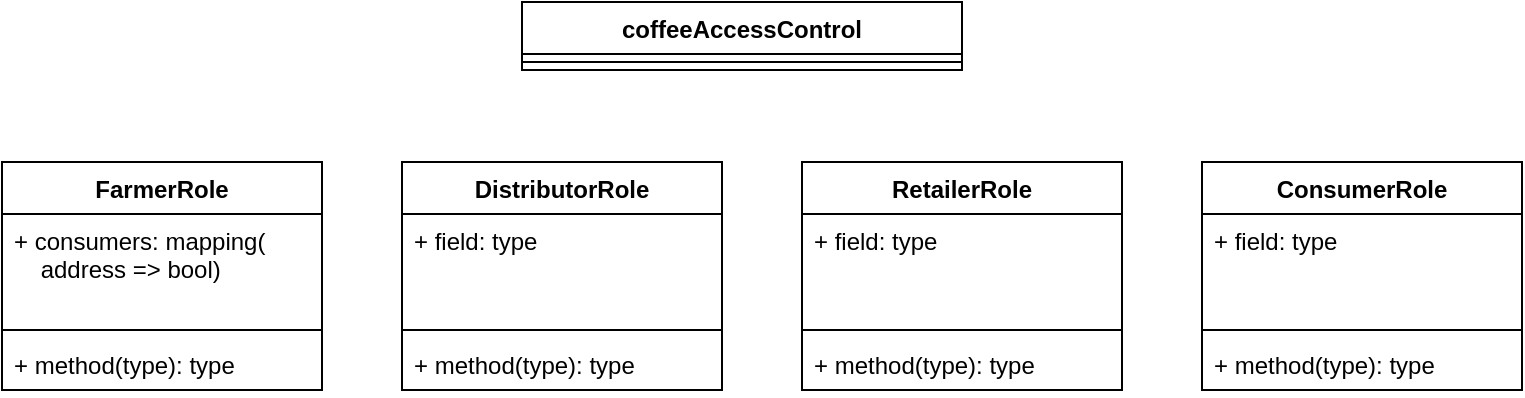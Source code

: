 <mxfile version="16.5.1" type="device"><diagram id="F7HOKHBOPmCI4soLxBCc" name="Page-1"><mxGraphModel dx="1038" dy="1449" grid="1" gridSize="10" guides="1" tooltips="1" connect="1" arrows="1" fold="1" page="0" pageScale="1" pageWidth="850" pageHeight="1100" math="0" shadow="0"><root><mxCell id="0"/><mxCell id="1" parent="0"/><mxCell id="GlX1LkdkwzPPr1TsUhPd-1" value="coffeeAccessControl" style="swimlane;fontStyle=1;align=center;verticalAlign=top;childLayout=stackLayout;horizontal=1;startSize=26;horizontalStack=0;resizeParent=1;resizeParentMax=0;resizeLast=0;collapsible=1;marginBottom=0;" parent="1" vertex="1"><mxGeometry x="600" y="-590" width="220" height="34" as="geometry"/></mxCell><mxCell id="GlX1LkdkwzPPr1TsUhPd-3" value="" style="line;strokeWidth=1;fillColor=none;align=left;verticalAlign=middle;spacingTop=-1;spacingLeft=3;spacingRight=3;rotatable=0;labelPosition=right;points=[];portConstraint=eastwest;" parent="GlX1LkdkwzPPr1TsUhPd-1" vertex="1"><mxGeometry y="26" width="220" height="8" as="geometry"/></mxCell><mxCell id="pjWxMRkLBPMs0P-WF4sW-1" value="FarmerRole" style="swimlane;fontStyle=1;align=center;verticalAlign=top;childLayout=stackLayout;horizontal=1;startSize=26;horizontalStack=0;resizeParent=1;resizeParentMax=0;resizeLast=0;collapsible=1;marginBottom=0;" parent="1" vertex="1"><mxGeometry x="340" y="-510" width="160" height="114" as="geometry"/></mxCell><mxCell id="pjWxMRkLBPMs0P-WF4sW-2" value="+ consumers: mapping( &#10;    address =&gt; bool)" style="text;strokeColor=none;fillColor=none;align=left;verticalAlign=top;spacingLeft=4;spacingRight=4;overflow=hidden;rotatable=0;points=[[0,0.5],[1,0.5]];portConstraint=eastwest;" parent="pjWxMRkLBPMs0P-WF4sW-1" vertex="1"><mxGeometry y="26" width="160" height="54" as="geometry"/></mxCell><mxCell id="pjWxMRkLBPMs0P-WF4sW-3" value="" style="line;strokeWidth=1;fillColor=none;align=left;verticalAlign=middle;spacingTop=-1;spacingLeft=3;spacingRight=3;rotatable=0;labelPosition=right;points=[];portConstraint=eastwest;" parent="pjWxMRkLBPMs0P-WF4sW-1" vertex="1"><mxGeometry y="80" width="160" height="8" as="geometry"/></mxCell><mxCell id="pjWxMRkLBPMs0P-WF4sW-4" value="+ method(type): type" style="text;strokeColor=none;fillColor=none;align=left;verticalAlign=top;spacingLeft=4;spacingRight=4;overflow=hidden;rotatable=0;points=[[0,0.5],[1,0.5]];portConstraint=eastwest;" parent="pjWxMRkLBPMs0P-WF4sW-1" vertex="1"><mxGeometry y="88" width="160" height="26" as="geometry"/></mxCell><mxCell id="pjWxMRkLBPMs0P-WF4sW-5" value="DistributorRole" style="swimlane;fontStyle=1;align=center;verticalAlign=top;childLayout=stackLayout;horizontal=1;startSize=26;horizontalStack=0;resizeParent=1;resizeParentMax=0;resizeLast=0;collapsible=1;marginBottom=0;" parent="1" vertex="1"><mxGeometry x="540" y="-510" width="160" height="114" as="geometry"/></mxCell><mxCell id="pjWxMRkLBPMs0P-WF4sW-6" value="+ field: type" style="text;strokeColor=none;fillColor=none;align=left;verticalAlign=top;spacingLeft=4;spacingRight=4;overflow=hidden;rotatable=0;points=[[0,0.5],[1,0.5]];portConstraint=eastwest;" parent="pjWxMRkLBPMs0P-WF4sW-5" vertex="1"><mxGeometry y="26" width="160" height="54" as="geometry"/></mxCell><mxCell id="pjWxMRkLBPMs0P-WF4sW-7" value="" style="line;strokeWidth=1;fillColor=none;align=left;verticalAlign=middle;spacingTop=-1;spacingLeft=3;spacingRight=3;rotatable=0;labelPosition=right;points=[];portConstraint=eastwest;" parent="pjWxMRkLBPMs0P-WF4sW-5" vertex="1"><mxGeometry y="80" width="160" height="8" as="geometry"/></mxCell><mxCell id="pjWxMRkLBPMs0P-WF4sW-8" value="+ method(type): type" style="text;strokeColor=none;fillColor=none;align=left;verticalAlign=top;spacingLeft=4;spacingRight=4;overflow=hidden;rotatable=0;points=[[0,0.5],[1,0.5]];portConstraint=eastwest;" parent="pjWxMRkLBPMs0P-WF4sW-5" vertex="1"><mxGeometry y="88" width="160" height="26" as="geometry"/></mxCell><mxCell id="pjWxMRkLBPMs0P-WF4sW-9" value="RetailerRole" style="swimlane;fontStyle=1;align=center;verticalAlign=top;childLayout=stackLayout;horizontal=1;startSize=26;horizontalStack=0;resizeParent=1;resizeParentMax=0;resizeLast=0;collapsible=1;marginBottom=0;" parent="1" vertex="1"><mxGeometry x="740" y="-510" width="160" height="114" as="geometry"/></mxCell><mxCell id="pjWxMRkLBPMs0P-WF4sW-10" value="+ field: type" style="text;strokeColor=none;fillColor=none;align=left;verticalAlign=top;spacingLeft=4;spacingRight=4;overflow=hidden;rotatable=0;points=[[0,0.5],[1,0.5]];portConstraint=eastwest;" parent="pjWxMRkLBPMs0P-WF4sW-9" vertex="1"><mxGeometry y="26" width="160" height="54" as="geometry"/></mxCell><mxCell id="pjWxMRkLBPMs0P-WF4sW-11" value="" style="line;strokeWidth=1;fillColor=none;align=left;verticalAlign=middle;spacingTop=-1;spacingLeft=3;spacingRight=3;rotatable=0;labelPosition=right;points=[];portConstraint=eastwest;" parent="pjWxMRkLBPMs0P-WF4sW-9" vertex="1"><mxGeometry y="80" width="160" height="8" as="geometry"/></mxCell><mxCell id="pjWxMRkLBPMs0P-WF4sW-12" value="+ method(type): type" style="text;strokeColor=none;fillColor=none;align=left;verticalAlign=top;spacingLeft=4;spacingRight=4;overflow=hidden;rotatable=0;points=[[0,0.5],[1,0.5]];portConstraint=eastwest;" parent="pjWxMRkLBPMs0P-WF4sW-9" vertex="1"><mxGeometry y="88" width="160" height="26" as="geometry"/></mxCell><mxCell id="pjWxMRkLBPMs0P-WF4sW-13" value="ConsumerRole" style="swimlane;fontStyle=1;align=center;verticalAlign=top;childLayout=stackLayout;horizontal=1;startSize=26;horizontalStack=0;resizeParent=1;resizeParentMax=0;resizeLast=0;collapsible=1;marginBottom=0;" parent="1" vertex="1"><mxGeometry x="940" y="-510" width="160" height="114" as="geometry"/></mxCell><mxCell id="pjWxMRkLBPMs0P-WF4sW-14" value="+ field: type" style="text;strokeColor=none;fillColor=none;align=left;verticalAlign=top;spacingLeft=4;spacingRight=4;overflow=hidden;rotatable=0;points=[[0,0.5],[1,0.5]];portConstraint=eastwest;" parent="pjWxMRkLBPMs0P-WF4sW-13" vertex="1"><mxGeometry y="26" width="160" height="54" as="geometry"/></mxCell><mxCell id="pjWxMRkLBPMs0P-WF4sW-15" value="" style="line;strokeWidth=1;fillColor=none;align=left;verticalAlign=middle;spacingTop=-1;spacingLeft=3;spacingRight=3;rotatable=0;labelPosition=right;points=[];portConstraint=eastwest;" parent="pjWxMRkLBPMs0P-WF4sW-13" vertex="1"><mxGeometry y="80" width="160" height="8" as="geometry"/></mxCell><mxCell id="pjWxMRkLBPMs0P-WF4sW-16" value="+ method(type): type" style="text;strokeColor=none;fillColor=none;align=left;verticalAlign=top;spacingLeft=4;spacingRight=4;overflow=hidden;rotatable=0;points=[[0,0.5],[1,0.5]];portConstraint=eastwest;" parent="pjWxMRkLBPMs0P-WF4sW-13" vertex="1"><mxGeometry y="88" width="160" height="26" as="geometry"/></mxCell></root></mxGraphModel></diagram></mxfile>